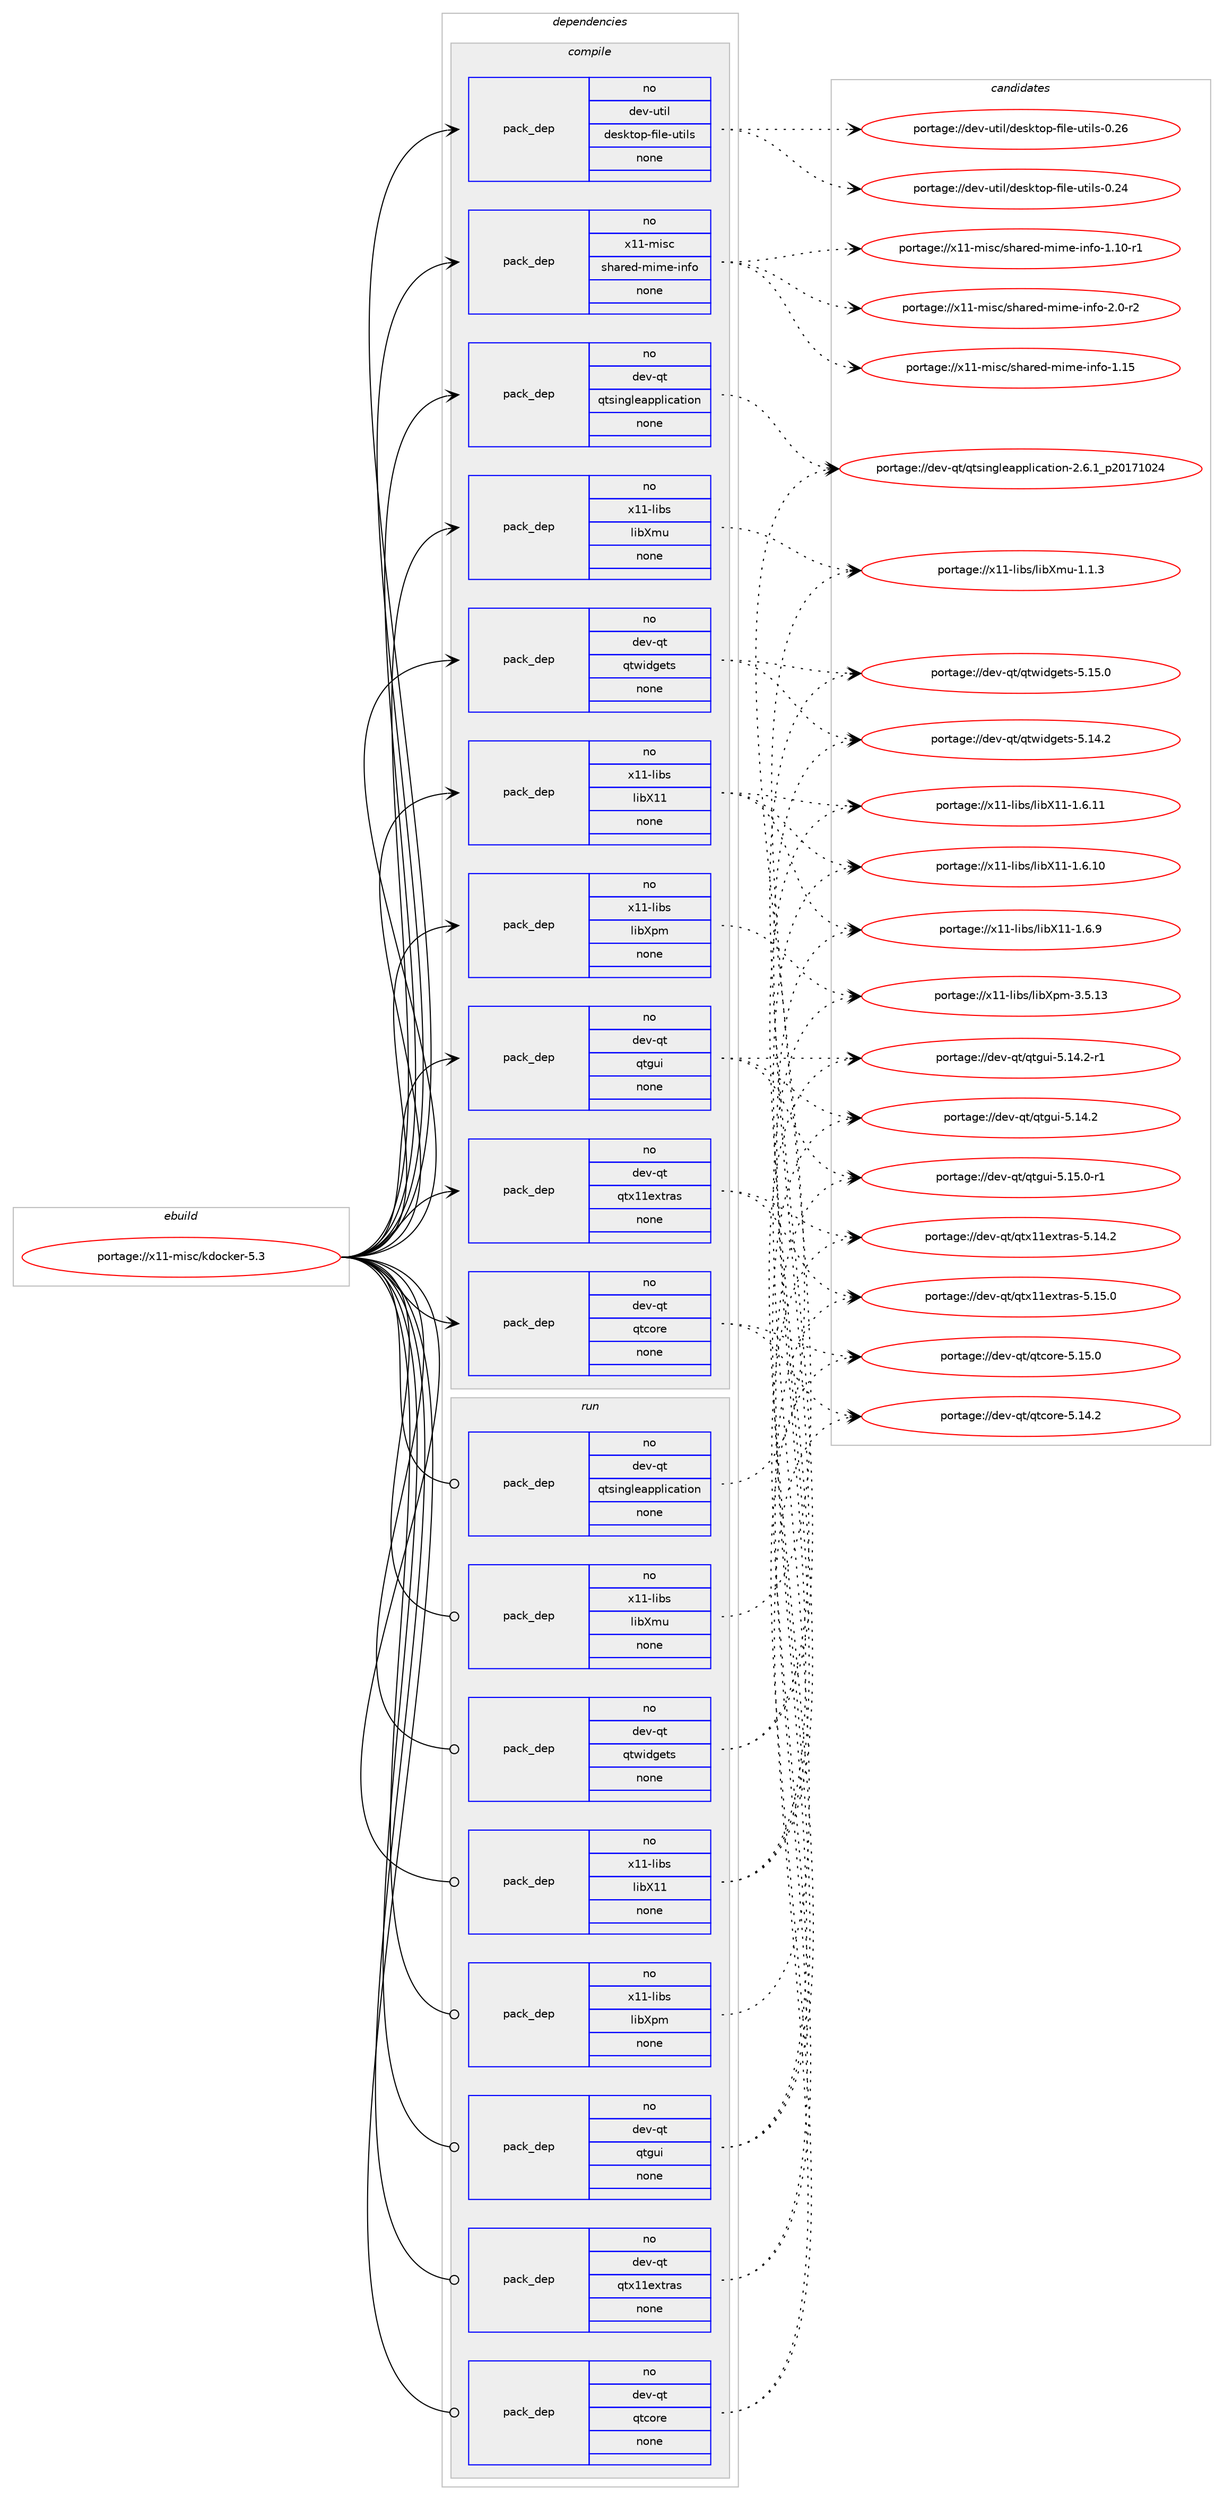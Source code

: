 digraph prolog {

# *************
# Graph options
# *************

newrank=true;
concentrate=true;
compound=true;
graph [rankdir=LR,fontname=Helvetica,fontsize=10,ranksep=1.5];#, ranksep=2.5, nodesep=0.2];
edge  [arrowhead=vee];
node  [fontname=Helvetica,fontsize=10];

# **********
# The ebuild
# **********

subgraph cluster_leftcol {
color=gray;
rank=same;
label=<<i>ebuild</i>>;
id [label="portage://x11-misc/kdocker-5.3", color=red, width=4, href="../x11-misc/kdocker-5.3.svg"];
}

# ****************
# The dependencies
# ****************

subgraph cluster_midcol {
color=gray;
label=<<i>dependencies</i>>;
subgraph cluster_compile {
fillcolor="#eeeeee";
style=filled;
label=<<i>compile</i>>;
subgraph pack1189 {
dependency1319 [label=<<TABLE BORDER="0" CELLBORDER="1" CELLSPACING="0" CELLPADDING="4" WIDTH="220"><TR><TD ROWSPAN="6" CELLPADDING="30">pack_dep</TD></TR><TR><TD WIDTH="110">no</TD></TR><TR><TD>dev-qt</TD></TR><TR><TD>qtcore</TD></TR><TR><TD>none</TD></TR><TR><TD></TD></TR></TABLE>>, shape=none, color=blue];
}
id:e -> dependency1319:w [weight=20,style="solid",arrowhead="vee"];
subgraph pack1190 {
dependency1320 [label=<<TABLE BORDER="0" CELLBORDER="1" CELLSPACING="0" CELLPADDING="4" WIDTH="220"><TR><TD ROWSPAN="6" CELLPADDING="30">pack_dep</TD></TR><TR><TD WIDTH="110">no</TD></TR><TR><TD>dev-qt</TD></TR><TR><TD>qtgui</TD></TR><TR><TD>none</TD></TR><TR><TD></TD></TR></TABLE>>, shape=none, color=blue];
}
id:e -> dependency1320:w [weight=20,style="solid",arrowhead="vee"];
subgraph pack1191 {
dependency1321 [label=<<TABLE BORDER="0" CELLBORDER="1" CELLSPACING="0" CELLPADDING="4" WIDTH="220"><TR><TD ROWSPAN="6" CELLPADDING="30">pack_dep</TD></TR><TR><TD WIDTH="110">no</TD></TR><TR><TD>dev-qt</TD></TR><TR><TD>qtsingleapplication</TD></TR><TR><TD>none</TD></TR><TR><TD></TD></TR></TABLE>>, shape=none, color=blue];
}
id:e -> dependency1321:w [weight=20,style="solid",arrowhead="vee"];
subgraph pack1192 {
dependency1322 [label=<<TABLE BORDER="0" CELLBORDER="1" CELLSPACING="0" CELLPADDING="4" WIDTH="220"><TR><TD ROWSPAN="6" CELLPADDING="30">pack_dep</TD></TR><TR><TD WIDTH="110">no</TD></TR><TR><TD>dev-qt</TD></TR><TR><TD>qtwidgets</TD></TR><TR><TD>none</TD></TR><TR><TD></TD></TR></TABLE>>, shape=none, color=blue];
}
id:e -> dependency1322:w [weight=20,style="solid",arrowhead="vee"];
subgraph pack1193 {
dependency1323 [label=<<TABLE BORDER="0" CELLBORDER="1" CELLSPACING="0" CELLPADDING="4" WIDTH="220"><TR><TD ROWSPAN="6" CELLPADDING="30">pack_dep</TD></TR><TR><TD WIDTH="110">no</TD></TR><TR><TD>dev-qt</TD></TR><TR><TD>qtx11extras</TD></TR><TR><TD>none</TD></TR><TR><TD></TD></TR></TABLE>>, shape=none, color=blue];
}
id:e -> dependency1323:w [weight=20,style="solid",arrowhead="vee"];
subgraph pack1194 {
dependency1324 [label=<<TABLE BORDER="0" CELLBORDER="1" CELLSPACING="0" CELLPADDING="4" WIDTH="220"><TR><TD ROWSPAN="6" CELLPADDING="30">pack_dep</TD></TR><TR><TD WIDTH="110">no</TD></TR><TR><TD>dev-util</TD></TR><TR><TD>desktop-file-utils</TD></TR><TR><TD>none</TD></TR><TR><TD></TD></TR></TABLE>>, shape=none, color=blue];
}
id:e -> dependency1324:w [weight=20,style="solid",arrowhead="vee"];
subgraph pack1195 {
dependency1325 [label=<<TABLE BORDER="0" CELLBORDER="1" CELLSPACING="0" CELLPADDING="4" WIDTH="220"><TR><TD ROWSPAN="6" CELLPADDING="30">pack_dep</TD></TR><TR><TD WIDTH="110">no</TD></TR><TR><TD>x11-libs</TD></TR><TR><TD>libX11</TD></TR><TR><TD>none</TD></TR><TR><TD></TD></TR></TABLE>>, shape=none, color=blue];
}
id:e -> dependency1325:w [weight=20,style="solid",arrowhead="vee"];
subgraph pack1196 {
dependency1326 [label=<<TABLE BORDER="0" CELLBORDER="1" CELLSPACING="0" CELLPADDING="4" WIDTH="220"><TR><TD ROWSPAN="6" CELLPADDING="30">pack_dep</TD></TR><TR><TD WIDTH="110">no</TD></TR><TR><TD>x11-libs</TD></TR><TR><TD>libXmu</TD></TR><TR><TD>none</TD></TR><TR><TD></TD></TR></TABLE>>, shape=none, color=blue];
}
id:e -> dependency1326:w [weight=20,style="solid",arrowhead="vee"];
subgraph pack1197 {
dependency1327 [label=<<TABLE BORDER="0" CELLBORDER="1" CELLSPACING="0" CELLPADDING="4" WIDTH="220"><TR><TD ROWSPAN="6" CELLPADDING="30">pack_dep</TD></TR><TR><TD WIDTH="110">no</TD></TR><TR><TD>x11-libs</TD></TR><TR><TD>libXpm</TD></TR><TR><TD>none</TD></TR><TR><TD></TD></TR></TABLE>>, shape=none, color=blue];
}
id:e -> dependency1327:w [weight=20,style="solid",arrowhead="vee"];
subgraph pack1198 {
dependency1328 [label=<<TABLE BORDER="0" CELLBORDER="1" CELLSPACING="0" CELLPADDING="4" WIDTH="220"><TR><TD ROWSPAN="6" CELLPADDING="30">pack_dep</TD></TR><TR><TD WIDTH="110">no</TD></TR><TR><TD>x11-misc</TD></TR><TR><TD>shared-mime-info</TD></TR><TR><TD>none</TD></TR><TR><TD></TD></TR></TABLE>>, shape=none, color=blue];
}
id:e -> dependency1328:w [weight=20,style="solid",arrowhead="vee"];
}
subgraph cluster_compileandrun {
fillcolor="#eeeeee";
style=filled;
label=<<i>compile and run</i>>;
}
subgraph cluster_run {
fillcolor="#eeeeee";
style=filled;
label=<<i>run</i>>;
subgraph pack1199 {
dependency1329 [label=<<TABLE BORDER="0" CELLBORDER="1" CELLSPACING="0" CELLPADDING="4" WIDTH="220"><TR><TD ROWSPAN="6" CELLPADDING="30">pack_dep</TD></TR><TR><TD WIDTH="110">no</TD></TR><TR><TD>dev-qt</TD></TR><TR><TD>qtcore</TD></TR><TR><TD>none</TD></TR><TR><TD></TD></TR></TABLE>>, shape=none, color=blue];
}
id:e -> dependency1329:w [weight=20,style="solid",arrowhead="odot"];
subgraph pack1200 {
dependency1330 [label=<<TABLE BORDER="0" CELLBORDER="1" CELLSPACING="0" CELLPADDING="4" WIDTH="220"><TR><TD ROWSPAN="6" CELLPADDING="30">pack_dep</TD></TR><TR><TD WIDTH="110">no</TD></TR><TR><TD>dev-qt</TD></TR><TR><TD>qtgui</TD></TR><TR><TD>none</TD></TR><TR><TD></TD></TR></TABLE>>, shape=none, color=blue];
}
id:e -> dependency1330:w [weight=20,style="solid",arrowhead="odot"];
subgraph pack1201 {
dependency1331 [label=<<TABLE BORDER="0" CELLBORDER="1" CELLSPACING="0" CELLPADDING="4" WIDTH="220"><TR><TD ROWSPAN="6" CELLPADDING="30">pack_dep</TD></TR><TR><TD WIDTH="110">no</TD></TR><TR><TD>dev-qt</TD></TR><TR><TD>qtsingleapplication</TD></TR><TR><TD>none</TD></TR><TR><TD></TD></TR></TABLE>>, shape=none, color=blue];
}
id:e -> dependency1331:w [weight=20,style="solid",arrowhead="odot"];
subgraph pack1202 {
dependency1332 [label=<<TABLE BORDER="0" CELLBORDER="1" CELLSPACING="0" CELLPADDING="4" WIDTH="220"><TR><TD ROWSPAN="6" CELLPADDING="30">pack_dep</TD></TR><TR><TD WIDTH="110">no</TD></TR><TR><TD>dev-qt</TD></TR><TR><TD>qtwidgets</TD></TR><TR><TD>none</TD></TR><TR><TD></TD></TR></TABLE>>, shape=none, color=blue];
}
id:e -> dependency1332:w [weight=20,style="solid",arrowhead="odot"];
subgraph pack1203 {
dependency1333 [label=<<TABLE BORDER="0" CELLBORDER="1" CELLSPACING="0" CELLPADDING="4" WIDTH="220"><TR><TD ROWSPAN="6" CELLPADDING="30">pack_dep</TD></TR><TR><TD WIDTH="110">no</TD></TR><TR><TD>dev-qt</TD></TR><TR><TD>qtx11extras</TD></TR><TR><TD>none</TD></TR><TR><TD></TD></TR></TABLE>>, shape=none, color=blue];
}
id:e -> dependency1333:w [weight=20,style="solid",arrowhead="odot"];
subgraph pack1204 {
dependency1334 [label=<<TABLE BORDER="0" CELLBORDER="1" CELLSPACING="0" CELLPADDING="4" WIDTH="220"><TR><TD ROWSPAN="6" CELLPADDING="30">pack_dep</TD></TR><TR><TD WIDTH="110">no</TD></TR><TR><TD>x11-libs</TD></TR><TR><TD>libX11</TD></TR><TR><TD>none</TD></TR><TR><TD></TD></TR></TABLE>>, shape=none, color=blue];
}
id:e -> dependency1334:w [weight=20,style="solid",arrowhead="odot"];
subgraph pack1205 {
dependency1335 [label=<<TABLE BORDER="0" CELLBORDER="1" CELLSPACING="0" CELLPADDING="4" WIDTH="220"><TR><TD ROWSPAN="6" CELLPADDING="30">pack_dep</TD></TR><TR><TD WIDTH="110">no</TD></TR><TR><TD>x11-libs</TD></TR><TR><TD>libXmu</TD></TR><TR><TD>none</TD></TR><TR><TD></TD></TR></TABLE>>, shape=none, color=blue];
}
id:e -> dependency1335:w [weight=20,style="solid",arrowhead="odot"];
subgraph pack1206 {
dependency1336 [label=<<TABLE BORDER="0" CELLBORDER="1" CELLSPACING="0" CELLPADDING="4" WIDTH="220"><TR><TD ROWSPAN="6" CELLPADDING="30">pack_dep</TD></TR><TR><TD WIDTH="110">no</TD></TR><TR><TD>x11-libs</TD></TR><TR><TD>libXpm</TD></TR><TR><TD>none</TD></TR><TR><TD></TD></TR></TABLE>>, shape=none, color=blue];
}
id:e -> dependency1336:w [weight=20,style="solid",arrowhead="odot"];
}
}

# **************
# The candidates
# **************

subgraph cluster_choices {
rank=same;
color=gray;
label=<<i>candidates</i>>;

subgraph choice1189 {
color=black;
nodesep=1;
choice10010111845113116471131169911111410145534649534648 [label="portage://dev-qt/qtcore-5.15.0", color=red, width=4,href="../dev-qt/qtcore-5.15.0.svg"];
choice10010111845113116471131169911111410145534649524650 [label="portage://dev-qt/qtcore-5.14.2", color=red, width=4,href="../dev-qt/qtcore-5.14.2.svg"];
dependency1319:e -> choice10010111845113116471131169911111410145534649534648:w [style=dotted,weight="100"];
dependency1319:e -> choice10010111845113116471131169911111410145534649524650:w [style=dotted,weight="100"];
}
subgraph choice1190 {
color=black;
nodesep=1;
choice1001011184511311647113116103117105455346495346484511449 [label="portage://dev-qt/qtgui-5.15.0-r1", color=red, width=4,href="../dev-qt/qtgui-5.15.0-r1.svg"];
choice1001011184511311647113116103117105455346495246504511449 [label="portage://dev-qt/qtgui-5.14.2-r1", color=red, width=4,href="../dev-qt/qtgui-5.14.2-r1.svg"];
choice100101118451131164711311610311710545534649524650 [label="portage://dev-qt/qtgui-5.14.2", color=red, width=4,href="../dev-qt/qtgui-5.14.2.svg"];
dependency1320:e -> choice1001011184511311647113116103117105455346495346484511449:w [style=dotted,weight="100"];
dependency1320:e -> choice1001011184511311647113116103117105455346495246504511449:w [style=dotted,weight="100"];
dependency1320:e -> choice100101118451131164711311610311710545534649524650:w [style=dotted,weight="100"];
}
subgraph choice1191 {
color=black;
nodesep=1;
choice1001011184511311647113116115105110103108101971121121081059997116105111110455046544649951125048495549485052 [label="portage://dev-qt/qtsingleapplication-2.6.1_p20171024", color=red, width=4,href="../dev-qt/qtsingleapplication-2.6.1_p20171024.svg"];
dependency1321:e -> choice1001011184511311647113116115105110103108101971121121081059997116105111110455046544649951125048495549485052:w [style=dotted,weight="100"];
}
subgraph choice1192 {
color=black;
nodesep=1;
choice100101118451131164711311611910510010310111611545534649534648 [label="portage://dev-qt/qtwidgets-5.15.0", color=red, width=4,href="../dev-qt/qtwidgets-5.15.0.svg"];
choice100101118451131164711311611910510010310111611545534649524650 [label="portage://dev-qt/qtwidgets-5.14.2", color=red, width=4,href="../dev-qt/qtwidgets-5.14.2.svg"];
dependency1322:e -> choice100101118451131164711311611910510010310111611545534649534648:w [style=dotted,weight="100"];
dependency1322:e -> choice100101118451131164711311611910510010310111611545534649524650:w [style=dotted,weight="100"];
}
subgraph choice1193 {
color=black;
nodesep=1;
choice100101118451131164711311612049491011201161149711545534649534648 [label="portage://dev-qt/qtx11extras-5.15.0", color=red, width=4,href="../dev-qt/qtx11extras-5.15.0.svg"];
choice100101118451131164711311612049491011201161149711545534649524650 [label="portage://dev-qt/qtx11extras-5.14.2", color=red, width=4,href="../dev-qt/qtx11extras-5.14.2.svg"];
dependency1323:e -> choice100101118451131164711311612049491011201161149711545534649534648:w [style=dotted,weight="100"];
dependency1323:e -> choice100101118451131164711311612049491011201161149711545534649524650:w [style=dotted,weight="100"];
}
subgraph choice1194 {
color=black;
nodesep=1;
choice100101118451171161051084710010111510711611111245102105108101451171161051081154548465054 [label="portage://dev-util/desktop-file-utils-0.26", color=red, width=4,href="../dev-util/desktop-file-utils-0.26.svg"];
choice100101118451171161051084710010111510711611111245102105108101451171161051081154548465052 [label="portage://dev-util/desktop-file-utils-0.24", color=red, width=4,href="../dev-util/desktop-file-utils-0.24.svg"];
dependency1324:e -> choice100101118451171161051084710010111510711611111245102105108101451171161051081154548465054:w [style=dotted,weight="100"];
dependency1324:e -> choice100101118451171161051084710010111510711611111245102105108101451171161051081154548465052:w [style=dotted,weight="100"];
}
subgraph choice1195 {
color=black;
nodesep=1;
choice120494945108105981154710810598884949454946544657 [label="portage://x11-libs/libX11-1.6.9", color=red, width=4,href="../x11-libs/libX11-1.6.9.svg"];
choice12049494510810598115471081059888494945494654464949 [label="portage://x11-libs/libX11-1.6.11", color=red, width=4,href="../x11-libs/libX11-1.6.11.svg"];
choice12049494510810598115471081059888494945494654464948 [label="portage://x11-libs/libX11-1.6.10", color=red, width=4,href="../x11-libs/libX11-1.6.10.svg"];
dependency1325:e -> choice120494945108105981154710810598884949454946544657:w [style=dotted,weight="100"];
dependency1325:e -> choice12049494510810598115471081059888494945494654464949:w [style=dotted,weight="100"];
dependency1325:e -> choice12049494510810598115471081059888494945494654464948:w [style=dotted,weight="100"];
}
subgraph choice1196 {
color=black;
nodesep=1;
choice12049494510810598115471081059888109117454946494651 [label="portage://x11-libs/libXmu-1.1.3", color=red, width=4,href="../x11-libs/libXmu-1.1.3.svg"];
dependency1326:e -> choice12049494510810598115471081059888109117454946494651:w [style=dotted,weight="100"];
}
subgraph choice1197 {
color=black;
nodesep=1;
choice1204949451081059811547108105988811210945514653464951 [label="portage://x11-libs/libXpm-3.5.13", color=red, width=4,href="../x11-libs/libXpm-3.5.13.svg"];
dependency1327:e -> choice1204949451081059811547108105988811210945514653464951:w [style=dotted,weight="100"];
}
subgraph choice1198 {
color=black;
nodesep=1;
choice1204949451091051159947115104971141011004510910510910145105110102111455046484511450 [label="portage://x11-misc/shared-mime-info-2.0-r2", color=red, width=4,href="../x11-misc/shared-mime-info-2.0-r2.svg"];
choice12049494510910511599471151049711410110045109105109101451051101021114549464953 [label="portage://x11-misc/shared-mime-info-1.15", color=red, width=4,href="../x11-misc/shared-mime-info-1.15.svg"];
choice120494945109105115994711510497114101100451091051091014510511010211145494649484511449 [label="portage://x11-misc/shared-mime-info-1.10-r1", color=red, width=4,href="../x11-misc/shared-mime-info-1.10-r1.svg"];
dependency1328:e -> choice1204949451091051159947115104971141011004510910510910145105110102111455046484511450:w [style=dotted,weight="100"];
dependency1328:e -> choice12049494510910511599471151049711410110045109105109101451051101021114549464953:w [style=dotted,weight="100"];
dependency1328:e -> choice120494945109105115994711510497114101100451091051091014510511010211145494649484511449:w [style=dotted,weight="100"];
}
subgraph choice1199 {
color=black;
nodesep=1;
choice10010111845113116471131169911111410145534649534648 [label="portage://dev-qt/qtcore-5.15.0", color=red, width=4,href="../dev-qt/qtcore-5.15.0.svg"];
choice10010111845113116471131169911111410145534649524650 [label="portage://dev-qt/qtcore-5.14.2", color=red, width=4,href="../dev-qt/qtcore-5.14.2.svg"];
dependency1329:e -> choice10010111845113116471131169911111410145534649534648:w [style=dotted,weight="100"];
dependency1329:e -> choice10010111845113116471131169911111410145534649524650:w [style=dotted,weight="100"];
}
subgraph choice1200 {
color=black;
nodesep=1;
choice1001011184511311647113116103117105455346495346484511449 [label="portage://dev-qt/qtgui-5.15.0-r1", color=red, width=4,href="../dev-qt/qtgui-5.15.0-r1.svg"];
choice1001011184511311647113116103117105455346495246504511449 [label="portage://dev-qt/qtgui-5.14.2-r1", color=red, width=4,href="../dev-qt/qtgui-5.14.2-r1.svg"];
choice100101118451131164711311610311710545534649524650 [label="portage://dev-qt/qtgui-5.14.2", color=red, width=4,href="../dev-qt/qtgui-5.14.2.svg"];
dependency1330:e -> choice1001011184511311647113116103117105455346495346484511449:w [style=dotted,weight="100"];
dependency1330:e -> choice1001011184511311647113116103117105455346495246504511449:w [style=dotted,weight="100"];
dependency1330:e -> choice100101118451131164711311610311710545534649524650:w [style=dotted,weight="100"];
}
subgraph choice1201 {
color=black;
nodesep=1;
choice1001011184511311647113116115105110103108101971121121081059997116105111110455046544649951125048495549485052 [label="portage://dev-qt/qtsingleapplication-2.6.1_p20171024", color=red, width=4,href="../dev-qt/qtsingleapplication-2.6.1_p20171024.svg"];
dependency1331:e -> choice1001011184511311647113116115105110103108101971121121081059997116105111110455046544649951125048495549485052:w [style=dotted,weight="100"];
}
subgraph choice1202 {
color=black;
nodesep=1;
choice100101118451131164711311611910510010310111611545534649534648 [label="portage://dev-qt/qtwidgets-5.15.0", color=red, width=4,href="../dev-qt/qtwidgets-5.15.0.svg"];
choice100101118451131164711311611910510010310111611545534649524650 [label="portage://dev-qt/qtwidgets-5.14.2", color=red, width=4,href="../dev-qt/qtwidgets-5.14.2.svg"];
dependency1332:e -> choice100101118451131164711311611910510010310111611545534649534648:w [style=dotted,weight="100"];
dependency1332:e -> choice100101118451131164711311611910510010310111611545534649524650:w [style=dotted,weight="100"];
}
subgraph choice1203 {
color=black;
nodesep=1;
choice100101118451131164711311612049491011201161149711545534649534648 [label="portage://dev-qt/qtx11extras-5.15.0", color=red, width=4,href="../dev-qt/qtx11extras-5.15.0.svg"];
choice100101118451131164711311612049491011201161149711545534649524650 [label="portage://dev-qt/qtx11extras-5.14.2", color=red, width=4,href="../dev-qt/qtx11extras-5.14.2.svg"];
dependency1333:e -> choice100101118451131164711311612049491011201161149711545534649534648:w [style=dotted,weight="100"];
dependency1333:e -> choice100101118451131164711311612049491011201161149711545534649524650:w [style=dotted,weight="100"];
}
subgraph choice1204 {
color=black;
nodesep=1;
choice120494945108105981154710810598884949454946544657 [label="portage://x11-libs/libX11-1.6.9", color=red, width=4,href="../x11-libs/libX11-1.6.9.svg"];
choice12049494510810598115471081059888494945494654464949 [label="portage://x11-libs/libX11-1.6.11", color=red, width=4,href="../x11-libs/libX11-1.6.11.svg"];
choice12049494510810598115471081059888494945494654464948 [label="portage://x11-libs/libX11-1.6.10", color=red, width=4,href="../x11-libs/libX11-1.6.10.svg"];
dependency1334:e -> choice120494945108105981154710810598884949454946544657:w [style=dotted,weight="100"];
dependency1334:e -> choice12049494510810598115471081059888494945494654464949:w [style=dotted,weight="100"];
dependency1334:e -> choice12049494510810598115471081059888494945494654464948:w [style=dotted,weight="100"];
}
subgraph choice1205 {
color=black;
nodesep=1;
choice12049494510810598115471081059888109117454946494651 [label="portage://x11-libs/libXmu-1.1.3", color=red, width=4,href="../x11-libs/libXmu-1.1.3.svg"];
dependency1335:e -> choice12049494510810598115471081059888109117454946494651:w [style=dotted,weight="100"];
}
subgraph choice1206 {
color=black;
nodesep=1;
choice1204949451081059811547108105988811210945514653464951 [label="portage://x11-libs/libXpm-3.5.13", color=red, width=4,href="../x11-libs/libXpm-3.5.13.svg"];
dependency1336:e -> choice1204949451081059811547108105988811210945514653464951:w [style=dotted,weight="100"];
}
}

}
